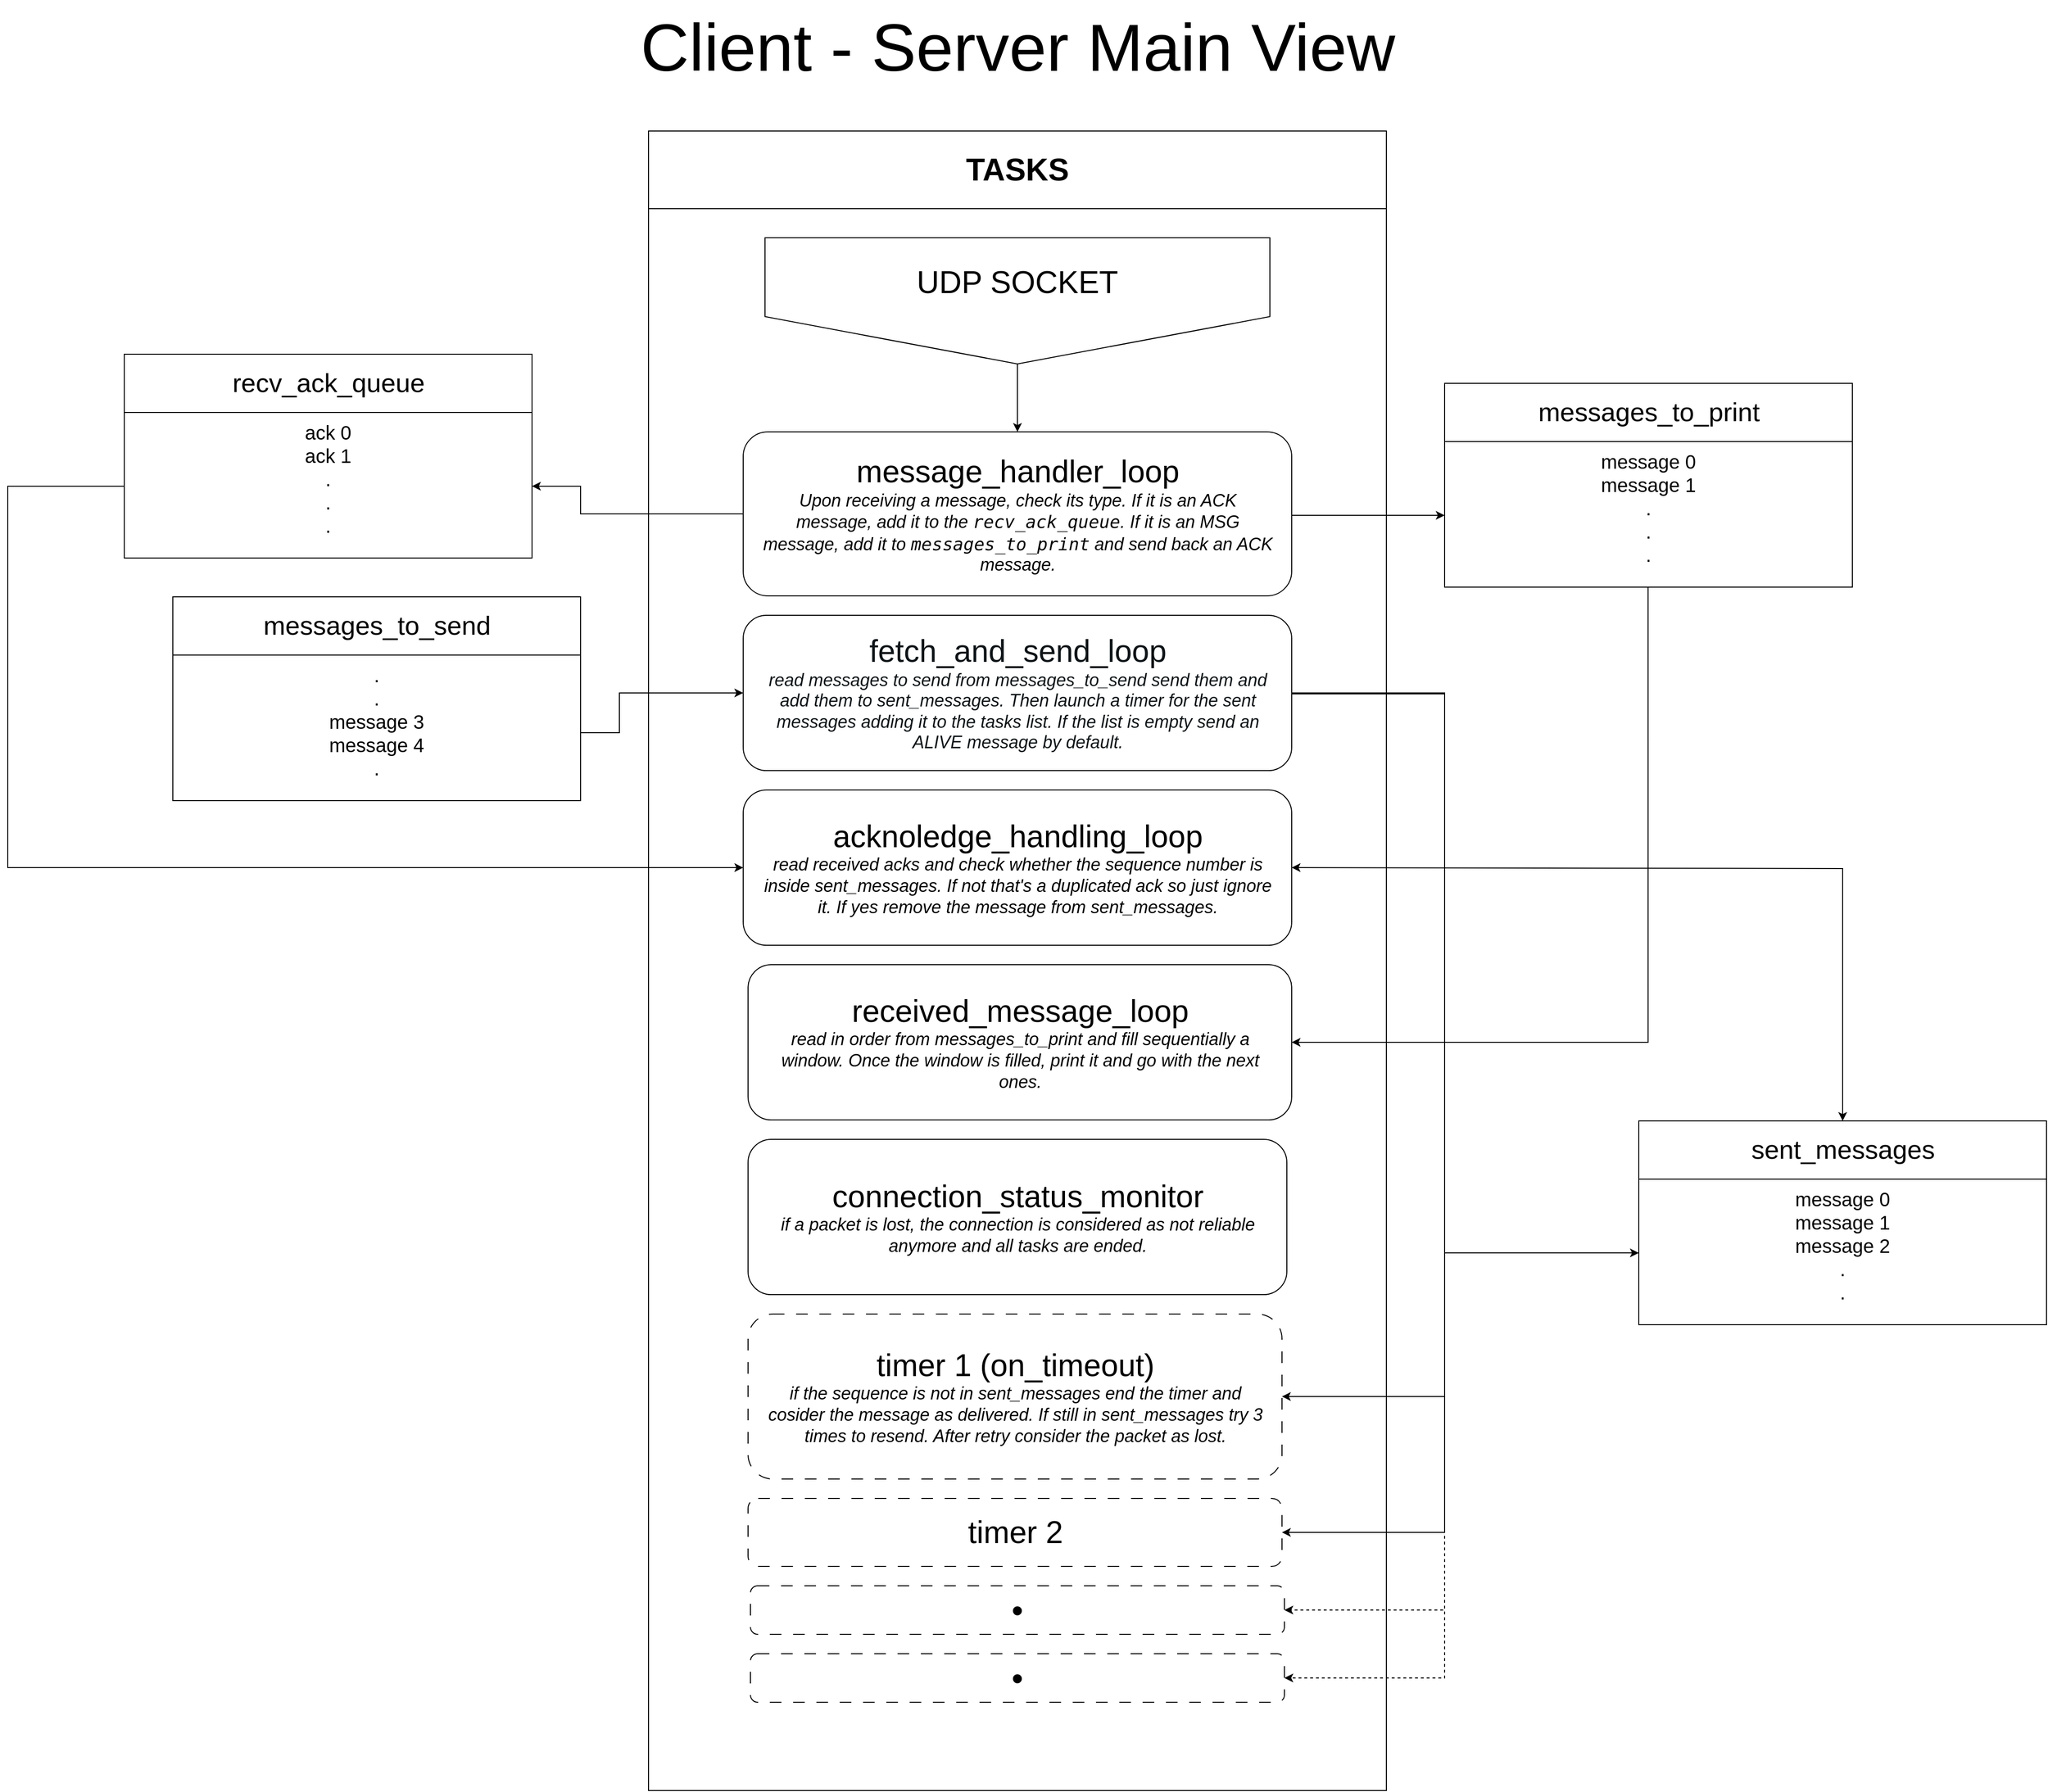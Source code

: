 <mxfile version="24.6.5" type="device">
  <diagram name="Page-1" id="wLuaD-EWDUMBaQPGzSKo">
    <mxGraphModel dx="4307" dy="1589" grid="1" gridSize="10" guides="1" tooltips="1" connect="1" arrows="1" fold="1" page="1" pageScale="1" pageWidth="850" pageHeight="1100" math="0" shadow="0">
      <root>
        <mxCell id="0" />
        <mxCell id="1" parent="0" />
        <mxCell id="kzy9SZ01eO7g0koqDPFa-40" value="&lt;font style=&quot;font-size: 27px;&quot;&gt;messages_to_print&lt;/font&gt;" style="swimlane;fontStyle=0;childLayout=stackLayout;horizontal=1;startSize=60;fillColor=none;horizontalStack=0;resizeParent=1;resizeParentMax=0;resizeLast=0;collapsible=1;marginBottom=0;html=1;strokeColor=default;" parent="1" vertex="1">
          <mxGeometry x="60" y="420" width="420" height="210" as="geometry">
            <mxRectangle x="70" y="140" width="270" height="60" as="alternateBounds" />
          </mxGeometry>
        </mxCell>
        <mxCell id="kzy9SZ01eO7g0koqDPFa-41" value="Item 1" style="text;strokeColor=none;fillColor=none;align=left;verticalAlign=top;spacingLeft=4;spacingRight=4;overflow=hidden;rotatable=0;points=[[0,0.5],[1,0.5]];portConstraint=eastwest;whiteSpace=wrap;html=1;" parent="kzy9SZ01eO7g0koqDPFa-40" vertex="1">
          <mxGeometry y="60" width="420" height="2" as="geometry" />
        </mxCell>
        <mxCell id="kzy9SZ01eO7g0koqDPFa-42" value="&lt;span style=&quot;font-size: 20px;&quot;&gt;message 0&lt;/span&gt;&lt;div&gt;&lt;span style=&quot;font-size: 20px;&quot;&gt;message 1&lt;/span&gt;&lt;span style=&quot;font-size: 20px;&quot;&gt;&lt;br&gt;.&lt;br&gt;.&lt;br&gt;.&lt;/span&gt;&lt;/div&gt;" style="text;strokeColor=none;fillColor=none;align=center;verticalAlign=top;spacingLeft=4;spacingRight=4;overflow=hidden;rotatable=0;points=[[0,0.5],[1,0.5]];portConstraint=eastwest;whiteSpace=wrap;html=1;" parent="kzy9SZ01eO7g0koqDPFa-40" vertex="1">
          <mxGeometry y="62" width="420" height="148" as="geometry" />
        </mxCell>
        <mxCell id="kzy9SZ01eO7g0koqDPFa-45" value="&lt;font style=&quot;font-size: 27px;&quot;&gt;recv_ack_queue&lt;/font&gt;" style="swimlane;fontStyle=0;childLayout=stackLayout;horizontal=1;startSize=60;fillColor=none;horizontalStack=0;resizeParent=1;resizeParentMax=0;resizeLast=0;collapsible=1;marginBottom=0;html=1;strokeColor=default;" parent="1" vertex="1">
          <mxGeometry x="-1300" y="390" width="420" height="210" as="geometry">
            <mxRectangle x="70" y="140" width="270" height="60" as="alternateBounds" />
          </mxGeometry>
        </mxCell>
        <mxCell id="kzy9SZ01eO7g0koqDPFa-46" value="Item 1" style="text;strokeColor=none;fillColor=none;align=left;verticalAlign=top;spacingLeft=4;spacingRight=4;overflow=hidden;rotatable=0;points=[[0,0.5],[1,0.5]];portConstraint=eastwest;whiteSpace=wrap;html=1;" parent="kzy9SZ01eO7g0koqDPFa-45" vertex="1">
          <mxGeometry y="60" width="420" height="2" as="geometry" />
        </mxCell>
        <mxCell id="kzy9SZ01eO7g0koqDPFa-47" value="&lt;span style=&quot;font-size: 20px;&quot;&gt;ack 0&lt;/span&gt;&lt;div&gt;&lt;span style=&quot;font-size: 20px;&quot;&gt;ack 1&lt;br&gt;&lt;/span&gt;&lt;span style=&quot;font-size: 20px;&quot;&gt;.&lt;br&gt;.&lt;br&gt;.&lt;/span&gt;&lt;/div&gt;" style="text;strokeColor=none;fillColor=none;align=center;verticalAlign=top;spacingLeft=4;spacingRight=4;overflow=hidden;rotatable=0;points=[[0,0.5],[1,0.5]];portConstraint=eastwest;whiteSpace=wrap;html=1;" parent="kzy9SZ01eO7g0koqDPFa-45" vertex="1">
          <mxGeometry y="62" width="420" height="148" as="geometry" />
        </mxCell>
        <mxCell id="kzy9SZ01eO7g0koqDPFa-49" value="" style="edgeStyle=orthogonalEdgeStyle;rounded=0;orthogonalLoop=1;jettySize=auto;html=1;" parent="1" source="kzy9SZ01eO7g0koqDPFa-48" target="kzy9SZ01eO7g0koqDPFa-42" edge="1">
          <mxGeometry relative="1" as="geometry">
            <Array as="points">
              <mxPoint x="-60" y="556" />
              <mxPoint x="-60" y="556" />
            </Array>
          </mxGeometry>
        </mxCell>
        <mxCell id="kzy9SZ01eO7g0koqDPFa-50" value="" style="edgeStyle=orthogonalEdgeStyle;rounded=0;orthogonalLoop=1;jettySize=auto;html=1;exitX=0;exitY=0.5;exitDx=0;exitDy=0;entryX=1;entryY=0.5;entryDx=0;entryDy=0;" parent="1" source="kzy9SZ01eO7g0koqDPFa-48" target="kzy9SZ01eO7g0koqDPFa-47" edge="1">
          <mxGeometry relative="1" as="geometry">
            <Array as="points">
              <mxPoint x="-830" y="555" />
              <mxPoint x="-830" y="526" />
            </Array>
          </mxGeometry>
        </mxCell>
        <mxCell id="kzy9SZ01eO7g0koqDPFa-51" value="&lt;font style=&quot;font-size: 32px;&quot;&gt;TASKS&lt;/font&gt;" style="swimlane;whiteSpace=wrap;html=1;startSize=80;" parent="1" vertex="1">
          <mxGeometry x="-760" y="160" width="760" height="1710" as="geometry" />
        </mxCell>
        <mxCell id="kzy9SZ01eO7g0koqDPFa-48" value="&lt;font style=&quot;font-size: 18px;&quot;&gt;&lt;font style=&quot;font-size: 32px;&quot;&gt;message_handler_loop&lt;/font&gt;&lt;br&gt;&lt;i&gt;Upon receiving a message, check its type. If it is an ACK message, add it to the &lt;code&gt;recv_ack_queue&lt;/code&gt;. If it is an MSG message, add it to &lt;code&gt;messages_to_print&lt;/code&gt; and send back an ACK message.&lt;/i&gt;&lt;br&gt;&lt;/font&gt;" style="rounded=1;whiteSpace=wrap;html=1;spacingLeft=15;spacingRight=15;" parent="kzy9SZ01eO7g0koqDPFa-51" vertex="1">
          <mxGeometry x="97.5" y="310" width="565" height="169" as="geometry" />
        </mxCell>
        <mxCell id="kzy9SZ01eO7g0koqDPFa-67" style="edgeStyle=orthogonalEdgeStyle;rounded=0;orthogonalLoop=1;jettySize=auto;html=1;exitX=1;exitY=0.5;exitDx=0;exitDy=0;entryX=1;entryY=0.5;entryDx=0;entryDy=0;" parent="kzy9SZ01eO7g0koqDPFa-51" source="kzy9SZ01eO7g0koqDPFa-55" target="kzy9SZ01eO7g0koqDPFa-59" edge="1">
          <mxGeometry relative="1" as="geometry">
            <Array as="points">
              <mxPoint x="820" y="579" />
              <mxPoint x="820" y="1304" />
            </Array>
          </mxGeometry>
        </mxCell>
        <mxCell id="kzy9SZ01eO7g0koqDPFa-68" style="edgeStyle=orthogonalEdgeStyle;rounded=0;orthogonalLoop=1;jettySize=auto;html=1;exitX=1;exitY=0.5;exitDx=0;exitDy=0;entryX=1;entryY=0.5;entryDx=0;entryDy=0;" parent="kzy9SZ01eO7g0koqDPFa-51" source="kzy9SZ01eO7g0koqDPFa-55" target="kzy9SZ01eO7g0koqDPFa-60" edge="1">
          <mxGeometry relative="1" as="geometry">
            <Array as="points">
              <mxPoint x="820" y="579" />
              <mxPoint x="820" y="1444" />
            </Array>
          </mxGeometry>
        </mxCell>
        <mxCell id="kzy9SZ01eO7g0koqDPFa-69" style="edgeStyle=orthogonalEdgeStyle;rounded=0;orthogonalLoop=1;jettySize=auto;html=1;exitX=1;exitY=0.5;exitDx=0;exitDy=0;entryX=1;entryY=0.5;entryDx=0;entryDy=0;dashed=1;" parent="kzy9SZ01eO7g0koqDPFa-51" source="kzy9SZ01eO7g0koqDPFa-55" target="kzy9SZ01eO7g0koqDPFa-62" edge="1">
          <mxGeometry relative="1" as="geometry">
            <Array as="points">
              <mxPoint x="820" y="579" />
              <mxPoint x="820" y="1524" />
            </Array>
          </mxGeometry>
        </mxCell>
        <mxCell id="kzy9SZ01eO7g0koqDPFa-70" style="edgeStyle=orthogonalEdgeStyle;rounded=0;orthogonalLoop=1;jettySize=auto;html=1;exitX=1;exitY=0.5;exitDx=0;exitDy=0;entryX=1;entryY=0.5;entryDx=0;entryDy=0;dashed=1;" parent="kzy9SZ01eO7g0koqDPFa-51" source="kzy9SZ01eO7g0koqDPFa-55" target="kzy9SZ01eO7g0koqDPFa-63" edge="1">
          <mxGeometry relative="1" as="geometry">
            <Array as="points">
              <mxPoint x="820" y="579" />
              <mxPoint x="820" y="1594" />
            </Array>
          </mxGeometry>
        </mxCell>
        <mxCell id="kzy9SZ01eO7g0koqDPFa-55" value="&lt;font style=&quot;&quot; color=&quot;#0e1417&quot;&gt;&lt;font style=&quot;font-size: 32px;&quot;&gt;fetch_and_send_loop&lt;/font&gt;&lt;br&gt;&lt;i style=&quot;font-size: 18px;&quot;&gt;read messages to send from messages_to_send send them and add them to sent_messages. Then launch a&amp;nbsp;timer for the sent messages adding it to the tasks list. If the list is empty send an ALIVE message by default.&lt;/i&gt;&lt;/font&gt;" style="rounded=1;whiteSpace=wrap;html=1;spacingLeft=15;spacingRight=15;" parent="kzy9SZ01eO7g0koqDPFa-51" vertex="1">
          <mxGeometry x="97.5" y="499" width="565" height="160" as="geometry" />
        </mxCell>
        <mxCell id="kzy9SZ01eO7g0koqDPFa-56" value="&lt;font style=&quot;&quot;&gt;&lt;font style=&quot;font-size: 32px;&quot;&gt;acknoledge_handling_loop&lt;/font&gt;&lt;br&gt;&lt;span style=&quot;font-size: 18px;&quot;&gt;&lt;i&gt;read received acks and check whether the sequence number is inside sent_messages. If not that&#39;s a duplicated ack so just ignore it. If yes remove the message from sent_messages.&lt;/i&gt;&lt;/span&gt;&lt;/font&gt;" style="rounded=1;whiteSpace=wrap;html=1;perimeterSpacing=0;spacingLeft=15;spacingRight=15;" parent="kzy9SZ01eO7g0koqDPFa-51" vertex="1">
          <mxGeometry x="97.5" y="679" width="565" height="160" as="geometry" />
        </mxCell>
        <mxCell id="kzy9SZ01eO7g0koqDPFa-57" value="&lt;font style=&quot;&quot;&gt;&lt;font style=&quot;font-size: 32px;&quot;&gt;received_message_loop&lt;/font&gt;&lt;br&gt;&lt;span style=&quot;font-size: 18px;&quot;&gt;&lt;i&gt;read in order from messages_to_print and fill sequentially a window. Once the window is filled, print it and go with the next ones.&lt;/i&gt;&lt;/span&gt;&lt;/font&gt;" style="rounded=1;whiteSpace=wrap;html=1;spacingRight=15;spacingLeft=15;" parent="kzy9SZ01eO7g0koqDPFa-51" vertex="1">
          <mxGeometry x="102.5" y="859" width="560" height="160" as="geometry" />
        </mxCell>
        <mxCell id="kzy9SZ01eO7g0koqDPFa-58" value="&lt;font style=&quot;&quot;&gt;&lt;span style=&quot;font-size: 32px;&quot;&gt;connection_status_monitor&lt;/span&gt;&lt;br&gt;&lt;font style=&quot;font-size: 18px;&quot;&gt;&lt;i&gt;if a packet is lost, the connection is considered as not reliable anymore and all tasks are ended.&lt;/i&gt;&lt;/font&gt;&lt;/font&gt;" style="rounded=1;whiteSpace=wrap;html=1;spacingLeft=15;spacingRight=15;" parent="kzy9SZ01eO7g0koqDPFa-51" vertex="1">
          <mxGeometry x="102.5" y="1039" width="555" height="160" as="geometry" />
        </mxCell>
        <mxCell id="kzy9SZ01eO7g0koqDPFa-59" value="&lt;font style=&quot;&quot;&gt;&lt;font style=&quot;font-size: 32px;&quot;&gt;timer 1 (on_timeout)&lt;/font&gt;&lt;br&gt;&lt;i style=&quot;font-size: 18px;&quot;&gt;if the sequence is not in sent_messages end the timer and cosider the message as delivered. I&lt;/i&gt;&lt;/font&gt;&lt;i style=&quot;font-size: 18px; background-color: initial;&quot;&gt;f still in sent_messages try 3 times to resend. After retry consider the packet as lost.&lt;/i&gt;" style="rounded=1;whiteSpace=wrap;html=1;dashed=1;dashPattern=12 12;spacingLeft=15;spacingRight=15;" parent="kzy9SZ01eO7g0koqDPFa-51" vertex="1">
          <mxGeometry x="102.5" y="1219" width="550" height="170" as="geometry" />
        </mxCell>
        <mxCell id="kzy9SZ01eO7g0koqDPFa-60" value="&lt;font style=&quot;font-size: 32px;&quot;&gt;timer 2&lt;/font&gt;" style="rounded=1;whiteSpace=wrap;html=1;dashed=1;dashPattern=12 12;" parent="kzy9SZ01eO7g0koqDPFa-51" vertex="1">
          <mxGeometry x="102.5" y="1409" width="550" height="70" as="geometry" />
        </mxCell>
        <mxCell id="kzy9SZ01eO7g0koqDPFa-62" value="&lt;font style=&quot;font-size: 34px;&quot;&gt;•&lt;/font&gt;" style="rounded=1;whiteSpace=wrap;html=1;dashed=1;dashPattern=12 12;" parent="kzy9SZ01eO7g0koqDPFa-51" vertex="1">
          <mxGeometry x="105" y="1499" width="550" height="50" as="geometry" />
        </mxCell>
        <mxCell id="kzy9SZ01eO7g0koqDPFa-63" value="&lt;font style=&quot;font-size: 34px;&quot;&gt;•&lt;/font&gt;" style="rounded=1;whiteSpace=wrap;html=1;dashed=1;dashPattern=12 12;" parent="kzy9SZ01eO7g0koqDPFa-51" vertex="1">
          <mxGeometry x="105" y="1569" width="550" height="50" as="geometry" />
        </mxCell>
        <mxCell id="kzy9SZ01eO7g0koqDPFa-84" value="" style="edgeStyle=orthogonalEdgeStyle;rounded=0;orthogonalLoop=1;jettySize=auto;html=1;" parent="kzy9SZ01eO7g0koqDPFa-51" source="kzy9SZ01eO7g0koqDPFa-82" target="kzy9SZ01eO7g0koqDPFa-48" edge="1">
          <mxGeometry relative="1" as="geometry" />
        </mxCell>
        <mxCell id="kzy9SZ01eO7g0koqDPFa-82" value="&lt;font style=&quot;font-size: 32px;&quot;&gt;UDP SOCKET&lt;br&gt;&lt;br&gt;&lt;/font&gt;" style="shape=offPageConnector;whiteSpace=wrap;html=1;" parent="kzy9SZ01eO7g0koqDPFa-51" vertex="1">
          <mxGeometry x="120" y="110" width="520" height="130" as="geometry" />
        </mxCell>
        <mxCell id="kzy9SZ01eO7g0koqDPFa-66" style="edgeStyle=orthogonalEdgeStyle;rounded=0;orthogonalLoop=1;jettySize=auto;html=1;exitX=0;exitY=0.5;exitDx=0;exitDy=0;entryX=0;entryY=0.5;entryDx=0;entryDy=0;" parent="1" source="kzy9SZ01eO7g0koqDPFa-47" target="kzy9SZ01eO7g0koqDPFa-56" edge="1">
          <mxGeometry relative="1" as="geometry">
            <Array as="points">
              <mxPoint x="-1420" y="526" />
              <mxPoint x="-1420" y="919" />
            </Array>
          </mxGeometry>
        </mxCell>
        <mxCell id="kzy9SZ01eO7g0koqDPFa-71" value="&lt;font style=&quot;font-size: 27px;&quot;&gt;sent_messages&lt;/font&gt;" style="swimlane;fontStyle=0;childLayout=stackLayout;horizontal=1;startSize=60;fillColor=none;horizontalStack=0;resizeParent=1;resizeParentMax=0;resizeLast=0;collapsible=1;marginBottom=0;html=1;strokeColor=default;" parent="1" vertex="1">
          <mxGeometry x="260" y="1180" width="420" height="210" as="geometry">
            <mxRectangle x="70" y="140" width="270" height="60" as="alternateBounds" />
          </mxGeometry>
        </mxCell>
        <mxCell id="kzy9SZ01eO7g0koqDPFa-72" value="Item 1" style="text;strokeColor=none;fillColor=none;align=left;verticalAlign=top;spacingLeft=4;spacingRight=4;overflow=hidden;rotatable=0;points=[[0,0.5],[1,0.5]];portConstraint=eastwest;whiteSpace=wrap;html=1;" parent="kzy9SZ01eO7g0koqDPFa-71" vertex="1">
          <mxGeometry y="60" width="420" height="2" as="geometry" />
        </mxCell>
        <mxCell id="kzy9SZ01eO7g0koqDPFa-73" value="&lt;span style=&quot;font-size: 20px;&quot;&gt;message 0&lt;br&gt;message 1&lt;/span&gt;&lt;div&gt;&lt;span style=&quot;font-size: 20px;&quot;&gt;message 2&lt;/span&gt;&lt;span style=&quot;font-size: 20px;&quot;&gt;&lt;br&gt;.&lt;br&gt;.&lt;/span&gt;&lt;/div&gt;" style="text;strokeColor=none;fillColor=none;align=center;verticalAlign=top;spacingLeft=4;spacingRight=4;overflow=hidden;rotatable=0;points=[[0,0.5],[1,0.5]];portConstraint=eastwest;whiteSpace=wrap;html=1;" parent="kzy9SZ01eO7g0koqDPFa-71" vertex="1">
          <mxGeometry y="62" width="420" height="148" as="geometry" />
        </mxCell>
        <mxCell id="kzy9SZ01eO7g0koqDPFa-74" style="edgeStyle=orthogonalEdgeStyle;rounded=0;orthogonalLoop=1;jettySize=auto;html=1;exitX=1;exitY=0.5;exitDx=0;exitDy=0;entryX=0;entryY=0.5;entryDx=0;entryDy=0;" parent="1" source="kzy9SZ01eO7g0koqDPFa-55" target="kzy9SZ01eO7g0koqDPFa-73" edge="1">
          <mxGeometry relative="1" as="geometry">
            <Array as="points">
              <mxPoint x="60" y="740" />
              <mxPoint x="60" y="1316" />
            </Array>
          </mxGeometry>
        </mxCell>
        <mxCell id="kzy9SZ01eO7g0koqDPFa-75" value="&lt;font style=&quot;font-size: 27px;&quot;&gt;messages_to_send&lt;/font&gt;" style="swimlane;fontStyle=0;childLayout=stackLayout;horizontal=1;startSize=60;fillColor=none;horizontalStack=0;resizeParent=1;resizeParentMax=0;resizeLast=0;collapsible=1;marginBottom=0;html=1;strokeColor=default;" parent="1" vertex="1">
          <mxGeometry x="-1250" y="640" width="420" height="210" as="geometry">
            <mxRectangle x="70" y="140" width="270" height="60" as="alternateBounds" />
          </mxGeometry>
        </mxCell>
        <mxCell id="kzy9SZ01eO7g0koqDPFa-76" value="Item 1" style="text;strokeColor=none;fillColor=none;align=left;verticalAlign=top;spacingLeft=4;spacingRight=4;overflow=hidden;rotatable=0;points=[[0,0.5],[1,0.5]];portConstraint=eastwest;whiteSpace=wrap;html=1;" parent="kzy9SZ01eO7g0koqDPFa-75" vertex="1">
          <mxGeometry y="60" width="420" height="2" as="geometry" />
        </mxCell>
        <mxCell id="kzy9SZ01eO7g0koqDPFa-77" value="&lt;span style=&quot;font-size: 20px;&quot;&gt;.&lt;br&gt;.&lt;br&gt;message 3&lt;/span&gt;&lt;div&gt;&lt;span style=&quot;font-size: 20px;&quot;&gt;message 4&lt;/span&gt;&lt;span style=&quot;font-size: 20px;&quot;&gt;&lt;br&gt;.&lt;/span&gt;&lt;/div&gt;" style="text;strokeColor=none;fillColor=none;align=center;verticalAlign=top;spacingLeft=4;spacingRight=4;overflow=hidden;rotatable=0;points=[[0,0.5],[1,0.5]];portConstraint=eastwest;whiteSpace=wrap;html=1;" parent="kzy9SZ01eO7g0koqDPFa-75" vertex="1">
          <mxGeometry y="62" width="420" height="148" as="geometry" />
        </mxCell>
        <mxCell id="kzy9SZ01eO7g0koqDPFa-78" style="edgeStyle=orthogonalEdgeStyle;rounded=0;orthogonalLoop=1;jettySize=auto;html=1;entryX=0;entryY=0.5;entryDx=0;entryDy=0;" parent="1" target="kzy9SZ01eO7g0koqDPFa-55" edge="1">
          <mxGeometry relative="1" as="geometry">
            <mxPoint x="-830" y="780" as="sourcePoint" />
            <Array as="points">
              <mxPoint x="-830" y="780" />
              <mxPoint x="-790" y="780" />
              <mxPoint x="-790" y="739" />
            </Array>
          </mxGeometry>
        </mxCell>
        <mxCell id="kzy9SZ01eO7g0koqDPFa-79" style="edgeStyle=orthogonalEdgeStyle;rounded=0;orthogonalLoop=1;jettySize=auto;html=1;entryX=1;entryY=0.5;entryDx=0;entryDy=0;exitX=0.499;exitY=0.998;exitDx=0;exitDy=0;exitPerimeter=0;" parent="1" source="kzy9SZ01eO7g0koqDPFa-42" target="kzy9SZ01eO7g0koqDPFa-57" edge="1">
          <mxGeometry relative="1" as="geometry">
            <mxPoint x="450" y="360" as="sourcePoint" />
            <Array as="points">
              <mxPoint x="270" y="1099" />
            </Array>
          </mxGeometry>
        </mxCell>
        <mxCell id="kzy9SZ01eO7g0koqDPFa-85" value="&lt;font style=&quot;font-size: 69px;&quot;&gt;Client - Server Main View&lt;/font&gt;" style="text;html=1;align=center;verticalAlign=middle;resizable=0;points=[];autosize=1;strokeColor=none;fillColor=none;" parent="1" vertex="1">
          <mxGeometry x="-780" y="25" width="800" height="100" as="geometry" />
        </mxCell>
        <mxCell id="Ix2MoO1PK52X3rqTJUCM-1" value="" style="endArrow=classic;startArrow=classic;html=1;rounded=0;entryX=0.5;entryY=0;entryDx=0;entryDy=0;exitX=1;exitY=0.5;exitDx=0;exitDy=0;" edge="1" parent="1" source="kzy9SZ01eO7g0koqDPFa-56" target="kzy9SZ01eO7g0koqDPFa-71">
          <mxGeometry width="50" height="50" relative="1" as="geometry">
            <mxPoint x="-100" y="1010" as="sourcePoint" />
            <mxPoint x="-50" y="960" as="targetPoint" />
            <Array as="points">
              <mxPoint x="470" y="920" />
            </Array>
          </mxGeometry>
        </mxCell>
      </root>
    </mxGraphModel>
  </diagram>
</mxfile>
